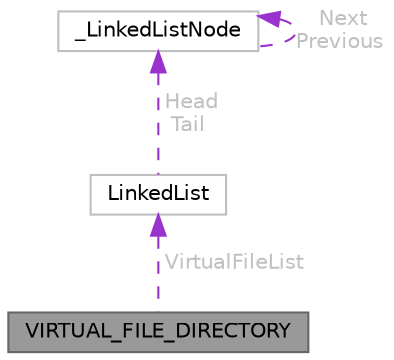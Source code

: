 digraph "VIRTUAL_FILE_DIRECTORY"
{
 // LATEX_PDF_SIZE
  bgcolor="transparent";
  edge [fontname=Helvetica,fontsize=10,labelfontname=Helvetica,labelfontsize=10];
  node [fontname=Helvetica,fontsize=10,shape=box,height=0.2,width=0.4];
  Node1 [id="Node000001",label="VIRTUAL_FILE_DIRECTORY",height=0.2,width=0.4,color="gray40", fillcolor="grey60", style="filled", fontcolor="black",tooltip="This struct holds the members for a VIRTUAL_FILE_DIRECTORY."];
  Node2 -> Node1 [id="edge1_Node000001_Node000002",dir="back",color="darkorchid3",style="dashed",tooltip=" ",label=" VirtualFileList",fontcolor="grey" ];
  Node2 [id="Node000002",label="LinkedList",height=0.2,width=0.4,color="grey75", fillcolor="white", style="filled",URL="$struct_linked_list.html",tooltip=" "];
  Node3 -> Node2 [id="edge2_Node000002_Node000003",dir="back",color="darkorchid3",style="dashed",tooltip=" ",label=" Head\nTail",fontcolor="grey" ];
  Node3 [id="Node000003",label="_LinkedListNode",height=0.2,width=0.4,color="grey75", fillcolor="white", style="filled",URL="$struct___linked_list_node.html",tooltip=" "];
  Node3 -> Node3 [id="edge3_Node000003_Node000003",dir="back",color="darkorchid3",style="dashed",tooltip=" ",label=" Next\nPrevious",fontcolor="grey" ];
}
